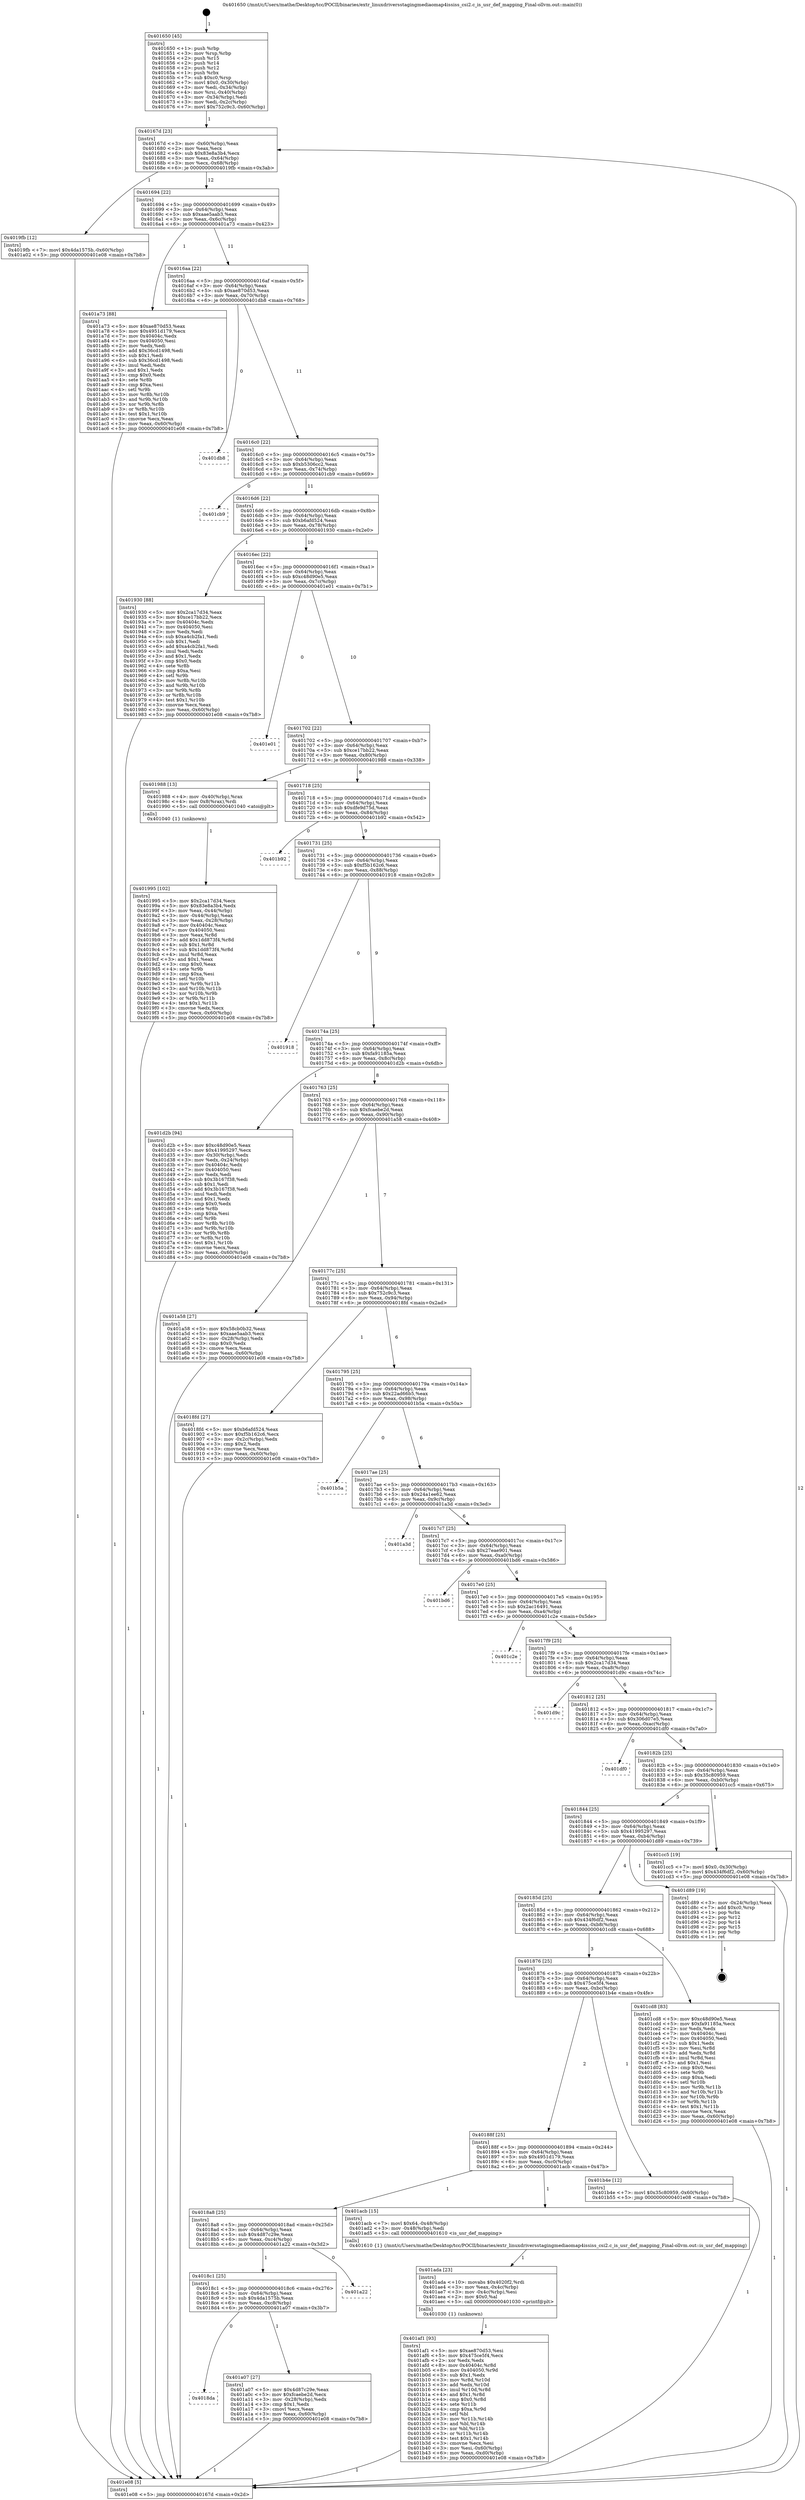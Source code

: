 digraph "0x401650" {
  label = "0x401650 (/mnt/c/Users/mathe/Desktop/tcc/POCII/binaries/extr_linuxdriversstagingmediaomap4ississ_csi2.c_is_usr_def_mapping_Final-ollvm.out::main(0))"
  labelloc = "t"
  node[shape=record]

  Entry [label="",width=0.3,height=0.3,shape=circle,fillcolor=black,style=filled]
  "0x40167d" [label="{
     0x40167d [23]\l
     | [instrs]\l
     &nbsp;&nbsp;0x40167d \<+3\>: mov -0x60(%rbp),%eax\l
     &nbsp;&nbsp;0x401680 \<+2\>: mov %eax,%ecx\l
     &nbsp;&nbsp;0x401682 \<+6\>: sub $0x83e8a3b4,%ecx\l
     &nbsp;&nbsp;0x401688 \<+3\>: mov %eax,-0x64(%rbp)\l
     &nbsp;&nbsp;0x40168b \<+3\>: mov %ecx,-0x68(%rbp)\l
     &nbsp;&nbsp;0x40168e \<+6\>: je 00000000004019fb \<main+0x3ab\>\l
  }"]
  "0x4019fb" [label="{
     0x4019fb [12]\l
     | [instrs]\l
     &nbsp;&nbsp;0x4019fb \<+7\>: movl $0x4da1575b,-0x60(%rbp)\l
     &nbsp;&nbsp;0x401a02 \<+5\>: jmp 0000000000401e08 \<main+0x7b8\>\l
  }"]
  "0x401694" [label="{
     0x401694 [22]\l
     | [instrs]\l
     &nbsp;&nbsp;0x401694 \<+5\>: jmp 0000000000401699 \<main+0x49\>\l
     &nbsp;&nbsp;0x401699 \<+3\>: mov -0x64(%rbp),%eax\l
     &nbsp;&nbsp;0x40169c \<+5\>: sub $0xaae5aab3,%eax\l
     &nbsp;&nbsp;0x4016a1 \<+3\>: mov %eax,-0x6c(%rbp)\l
     &nbsp;&nbsp;0x4016a4 \<+6\>: je 0000000000401a73 \<main+0x423\>\l
  }"]
  Exit [label="",width=0.3,height=0.3,shape=circle,fillcolor=black,style=filled,peripheries=2]
  "0x401a73" [label="{
     0x401a73 [88]\l
     | [instrs]\l
     &nbsp;&nbsp;0x401a73 \<+5\>: mov $0xae870d53,%eax\l
     &nbsp;&nbsp;0x401a78 \<+5\>: mov $0x4951d179,%ecx\l
     &nbsp;&nbsp;0x401a7d \<+7\>: mov 0x40404c,%edx\l
     &nbsp;&nbsp;0x401a84 \<+7\>: mov 0x404050,%esi\l
     &nbsp;&nbsp;0x401a8b \<+2\>: mov %edx,%edi\l
     &nbsp;&nbsp;0x401a8d \<+6\>: add $0x36cd1498,%edi\l
     &nbsp;&nbsp;0x401a93 \<+3\>: sub $0x1,%edi\l
     &nbsp;&nbsp;0x401a96 \<+6\>: sub $0x36cd1498,%edi\l
     &nbsp;&nbsp;0x401a9c \<+3\>: imul %edi,%edx\l
     &nbsp;&nbsp;0x401a9f \<+3\>: and $0x1,%edx\l
     &nbsp;&nbsp;0x401aa2 \<+3\>: cmp $0x0,%edx\l
     &nbsp;&nbsp;0x401aa5 \<+4\>: sete %r8b\l
     &nbsp;&nbsp;0x401aa9 \<+3\>: cmp $0xa,%esi\l
     &nbsp;&nbsp;0x401aac \<+4\>: setl %r9b\l
     &nbsp;&nbsp;0x401ab0 \<+3\>: mov %r8b,%r10b\l
     &nbsp;&nbsp;0x401ab3 \<+3\>: and %r9b,%r10b\l
     &nbsp;&nbsp;0x401ab6 \<+3\>: xor %r9b,%r8b\l
     &nbsp;&nbsp;0x401ab9 \<+3\>: or %r8b,%r10b\l
     &nbsp;&nbsp;0x401abc \<+4\>: test $0x1,%r10b\l
     &nbsp;&nbsp;0x401ac0 \<+3\>: cmovne %ecx,%eax\l
     &nbsp;&nbsp;0x401ac3 \<+3\>: mov %eax,-0x60(%rbp)\l
     &nbsp;&nbsp;0x401ac6 \<+5\>: jmp 0000000000401e08 \<main+0x7b8\>\l
  }"]
  "0x4016aa" [label="{
     0x4016aa [22]\l
     | [instrs]\l
     &nbsp;&nbsp;0x4016aa \<+5\>: jmp 00000000004016af \<main+0x5f\>\l
     &nbsp;&nbsp;0x4016af \<+3\>: mov -0x64(%rbp),%eax\l
     &nbsp;&nbsp;0x4016b2 \<+5\>: sub $0xae870d53,%eax\l
     &nbsp;&nbsp;0x4016b7 \<+3\>: mov %eax,-0x70(%rbp)\l
     &nbsp;&nbsp;0x4016ba \<+6\>: je 0000000000401db8 \<main+0x768\>\l
  }"]
  "0x401af1" [label="{
     0x401af1 [93]\l
     | [instrs]\l
     &nbsp;&nbsp;0x401af1 \<+5\>: mov $0xae870d53,%esi\l
     &nbsp;&nbsp;0x401af6 \<+5\>: mov $0x475ce5f4,%ecx\l
     &nbsp;&nbsp;0x401afb \<+2\>: xor %edx,%edx\l
     &nbsp;&nbsp;0x401afd \<+8\>: mov 0x40404c,%r8d\l
     &nbsp;&nbsp;0x401b05 \<+8\>: mov 0x404050,%r9d\l
     &nbsp;&nbsp;0x401b0d \<+3\>: sub $0x1,%edx\l
     &nbsp;&nbsp;0x401b10 \<+3\>: mov %r8d,%r10d\l
     &nbsp;&nbsp;0x401b13 \<+3\>: add %edx,%r10d\l
     &nbsp;&nbsp;0x401b16 \<+4\>: imul %r10d,%r8d\l
     &nbsp;&nbsp;0x401b1a \<+4\>: and $0x1,%r8d\l
     &nbsp;&nbsp;0x401b1e \<+4\>: cmp $0x0,%r8d\l
     &nbsp;&nbsp;0x401b22 \<+4\>: sete %r11b\l
     &nbsp;&nbsp;0x401b26 \<+4\>: cmp $0xa,%r9d\l
     &nbsp;&nbsp;0x401b2a \<+3\>: setl %bl\l
     &nbsp;&nbsp;0x401b2d \<+3\>: mov %r11b,%r14b\l
     &nbsp;&nbsp;0x401b30 \<+3\>: and %bl,%r14b\l
     &nbsp;&nbsp;0x401b33 \<+3\>: xor %bl,%r11b\l
     &nbsp;&nbsp;0x401b36 \<+3\>: or %r11b,%r14b\l
     &nbsp;&nbsp;0x401b39 \<+4\>: test $0x1,%r14b\l
     &nbsp;&nbsp;0x401b3d \<+3\>: cmovne %ecx,%esi\l
     &nbsp;&nbsp;0x401b40 \<+3\>: mov %esi,-0x60(%rbp)\l
     &nbsp;&nbsp;0x401b43 \<+6\>: mov %eax,-0xd0(%rbp)\l
     &nbsp;&nbsp;0x401b49 \<+5\>: jmp 0000000000401e08 \<main+0x7b8\>\l
  }"]
  "0x401db8" [label="{
     0x401db8\l
  }", style=dashed]
  "0x4016c0" [label="{
     0x4016c0 [22]\l
     | [instrs]\l
     &nbsp;&nbsp;0x4016c0 \<+5\>: jmp 00000000004016c5 \<main+0x75\>\l
     &nbsp;&nbsp;0x4016c5 \<+3\>: mov -0x64(%rbp),%eax\l
     &nbsp;&nbsp;0x4016c8 \<+5\>: sub $0xb5306cc2,%eax\l
     &nbsp;&nbsp;0x4016cd \<+3\>: mov %eax,-0x74(%rbp)\l
     &nbsp;&nbsp;0x4016d0 \<+6\>: je 0000000000401cb9 \<main+0x669\>\l
  }"]
  "0x401ada" [label="{
     0x401ada [23]\l
     | [instrs]\l
     &nbsp;&nbsp;0x401ada \<+10\>: movabs $0x4020f2,%rdi\l
     &nbsp;&nbsp;0x401ae4 \<+3\>: mov %eax,-0x4c(%rbp)\l
     &nbsp;&nbsp;0x401ae7 \<+3\>: mov -0x4c(%rbp),%esi\l
     &nbsp;&nbsp;0x401aea \<+2\>: mov $0x0,%al\l
     &nbsp;&nbsp;0x401aec \<+5\>: call 0000000000401030 \<printf@plt\>\l
     | [calls]\l
     &nbsp;&nbsp;0x401030 \{1\} (unknown)\l
  }"]
  "0x401cb9" [label="{
     0x401cb9\l
  }", style=dashed]
  "0x4016d6" [label="{
     0x4016d6 [22]\l
     | [instrs]\l
     &nbsp;&nbsp;0x4016d6 \<+5\>: jmp 00000000004016db \<main+0x8b\>\l
     &nbsp;&nbsp;0x4016db \<+3\>: mov -0x64(%rbp),%eax\l
     &nbsp;&nbsp;0x4016de \<+5\>: sub $0xb6afd524,%eax\l
     &nbsp;&nbsp;0x4016e3 \<+3\>: mov %eax,-0x78(%rbp)\l
     &nbsp;&nbsp;0x4016e6 \<+6\>: je 0000000000401930 \<main+0x2e0\>\l
  }"]
  "0x4018da" [label="{
     0x4018da\l
  }", style=dashed]
  "0x401930" [label="{
     0x401930 [88]\l
     | [instrs]\l
     &nbsp;&nbsp;0x401930 \<+5\>: mov $0x2ca17d34,%eax\l
     &nbsp;&nbsp;0x401935 \<+5\>: mov $0xce17bb22,%ecx\l
     &nbsp;&nbsp;0x40193a \<+7\>: mov 0x40404c,%edx\l
     &nbsp;&nbsp;0x401941 \<+7\>: mov 0x404050,%esi\l
     &nbsp;&nbsp;0x401948 \<+2\>: mov %edx,%edi\l
     &nbsp;&nbsp;0x40194a \<+6\>: sub $0xa4cb2fa1,%edi\l
     &nbsp;&nbsp;0x401950 \<+3\>: sub $0x1,%edi\l
     &nbsp;&nbsp;0x401953 \<+6\>: add $0xa4cb2fa1,%edi\l
     &nbsp;&nbsp;0x401959 \<+3\>: imul %edi,%edx\l
     &nbsp;&nbsp;0x40195c \<+3\>: and $0x1,%edx\l
     &nbsp;&nbsp;0x40195f \<+3\>: cmp $0x0,%edx\l
     &nbsp;&nbsp;0x401962 \<+4\>: sete %r8b\l
     &nbsp;&nbsp;0x401966 \<+3\>: cmp $0xa,%esi\l
     &nbsp;&nbsp;0x401969 \<+4\>: setl %r9b\l
     &nbsp;&nbsp;0x40196d \<+3\>: mov %r8b,%r10b\l
     &nbsp;&nbsp;0x401970 \<+3\>: and %r9b,%r10b\l
     &nbsp;&nbsp;0x401973 \<+3\>: xor %r9b,%r8b\l
     &nbsp;&nbsp;0x401976 \<+3\>: or %r8b,%r10b\l
     &nbsp;&nbsp;0x401979 \<+4\>: test $0x1,%r10b\l
     &nbsp;&nbsp;0x40197d \<+3\>: cmovne %ecx,%eax\l
     &nbsp;&nbsp;0x401980 \<+3\>: mov %eax,-0x60(%rbp)\l
     &nbsp;&nbsp;0x401983 \<+5\>: jmp 0000000000401e08 \<main+0x7b8\>\l
  }"]
  "0x4016ec" [label="{
     0x4016ec [22]\l
     | [instrs]\l
     &nbsp;&nbsp;0x4016ec \<+5\>: jmp 00000000004016f1 \<main+0xa1\>\l
     &nbsp;&nbsp;0x4016f1 \<+3\>: mov -0x64(%rbp),%eax\l
     &nbsp;&nbsp;0x4016f4 \<+5\>: sub $0xc48d90e5,%eax\l
     &nbsp;&nbsp;0x4016f9 \<+3\>: mov %eax,-0x7c(%rbp)\l
     &nbsp;&nbsp;0x4016fc \<+6\>: je 0000000000401e01 \<main+0x7b1\>\l
  }"]
  "0x401a07" [label="{
     0x401a07 [27]\l
     | [instrs]\l
     &nbsp;&nbsp;0x401a07 \<+5\>: mov $0x4d87c29e,%eax\l
     &nbsp;&nbsp;0x401a0c \<+5\>: mov $0xfcaebe2d,%ecx\l
     &nbsp;&nbsp;0x401a11 \<+3\>: mov -0x28(%rbp),%edx\l
     &nbsp;&nbsp;0x401a14 \<+3\>: cmp $0x1,%edx\l
     &nbsp;&nbsp;0x401a17 \<+3\>: cmovl %ecx,%eax\l
     &nbsp;&nbsp;0x401a1a \<+3\>: mov %eax,-0x60(%rbp)\l
     &nbsp;&nbsp;0x401a1d \<+5\>: jmp 0000000000401e08 \<main+0x7b8\>\l
  }"]
  "0x401e01" [label="{
     0x401e01\l
  }", style=dashed]
  "0x401702" [label="{
     0x401702 [22]\l
     | [instrs]\l
     &nbsp;&nbsp;0x401702 \<+5\>: jmp 0000000000401707 \<main+0xb7\>\l
     &nbsp;&nbsp;0x401707 \<+3\>: mov -0x64(%rbp),%eax\l
     &nbsp;&nbsp;0x40170a \<+5\>: sub $0xce17bb22,%eax\l
     &nbsp;&nbsp;0x40170f \<+3\>: mov %eax,-0x80(%rbp)\l
     &nbsp;&nbsp;0x401712 \<+6\>: je 0000000000401988 \<main+0x338\>\l
  }"]
  "0x4018c1" [label="{
     0x4018c1 [25]\l
     | [instrs]\l
     &nbsp;&nbsp;0x4018c1 \<+5\>: jmp 00000000004018c6 \<main+0x276\>\l
     &nbsp;&nbsp;0x4018c6 \<+3\>: mov -0x64(%rbp),%eax\l
     &nbsp;&nbsp;0x4018c9 \<+5\>: sub $0x4da1575b,%eax\l
     &nbsp;&nbsp;0x4018ce \<+6\>: mov %eax,-0xc8(%rbp)\l
     &nbsp;&nbsp;0x4018d4 \<+6\>: je 0000000000401a07 \<main+0x3b7\>\l
  }"]
  "0x401988" [label="{
     0x401988 [13]\l
     | [instrs]\l
     &nbsp;&nbsp;0x401988 \<+4\>: mov -0x40(%rbp),%rax\l
     &nbsp;&nbsp;0x40198c \<+4\>: mov 0x8(%rax),%rdi\l
     &nbsp;&nbsp;0x401990 \<+5\>: call 0000000000401040 \<atoi@plt\>\l
     | [calls]\l
     &nbsp;&nbsp;0x401040 \{1\} (unknown)\l
  }"]
  "0x401718" [label="{
     0x401718 [25]\l
     | [instrs]\l
     &nbsp;&nbsp;0x401718 \<+5\>: jmp 000000000040171d \<main+0xcd\>\l
     &nbsp;&nbsp;0x40171d \<+3\>: mov -0x64(%rbp),%eax\l
     &nbsp;&nbsp;0x401720 \<+5\>: sub $0xdfe9d75d,%eax\l
     &nbsp;&nbsp;0x401725 \<+6\>: mov %eax,-0x84(%rbp)\l
     &nbsp;&nbsp;0x40172b \<+6\>: je 0000000000401b92 \<main+0x542\>\l
  }"]
  "0x401a22" [label="{
     0x401a22\l
  }", style=dashed]
  "0x401b92" [label="{
     0x401b92\l
  }", style=dashed]
  "0x401731" [label="{
     0x401731 [25]\l
     | [instrs]\l
     &nbsp;&nbsp;0x401731 \<+5\>: jmp 0000000000401736 \<main+0xe6\>\l
     &nbsp;&nbsp;0x401736 \<+3\>: mov -0x64(%rbp),%eax\l
     &nbsp;&nbsp;0x401739 \<+5\>: sub $0xf5b162c6,%eax\l
     &nbsp;&nbsp;0x40173e \<+6\>: mov %eax,-0x88(%rbp)\l
     &nbsp;&nbsp;0x401744 \<+6\>: je 0000000000401918 \<main+0x2c8\>\l
  }"]
  "0x4018a8" [label="{
     0x4018a8 [25]\l
     | [instrs]\l
     &nbsp;&nbsp;0x4018a8 \<+5\>: jmp 00000000004018ad \<main+0x25d\>\l
     &nbsp;&nbsp;0x4018ad \<+3\>: mov -0x64(%rbp),%eax\l
     &nbsp;&nbsp;0x4018b0 \<+5\>: sub $0x4d87c29e,%eax\l
     &nbsp;&nbsp;0x4018b5 \<+6\>: mov %eax,-0xc4(%rbp)\l
     &nbsp;&nbsp;0x4018bb \<+6\>: je 0000000000401a22 \<main+0x3d2\>\l
  }"]
  "0x401918" [label="{
     0x401918\l
  }", style=dashed]
  "0x40174a" [label="{
     0x40174a [25]\l
     | [instrs]\l
     &nbsp;&nbsp;0x40174a \<+5\>: jmp 000000000040174f \<main+0xff\>\l
     &nbsp;&nbsp;0x40174f \<+3\>: mov -0x64(%rbp),%eax\l
     &nbsp;&nbsp;0x401752 \<+5\>: sub $0xfa91185a,%eax\l
     &nbsp;&nbsp;0x401757 \<+6\>: mov %eax,-0x8c(%rbp)\l
     &nbsp;&nbsp;0x40175d \<+6\>: je 0000000000401d2b \<main+0x6db\>\l
  }"]
  "0x401acb" [label="{
     0x401acb [15]\l
     | [instrs]\l
     &nbsp;&nbsp;0x401acb \<+7\>: movl $0x64,-0x48(%rbp)\l
     &nbsp;&nbsp;0x401ad2 \<+3\>: mov -0x48(%rbp),%edi\l
     &nbsp;&nbsp;0x401ad5 \<+5\>: call 0000000000401610 \<is_usr_def_mapping\>\l
     | [calls]\l
     &nbsp;&nbsp;0x401610 \{1\} (/mnt/c/Users/mathe/Desktop/tcc/POCII/binaries/extr_linuxdriversstagingmediaomap4ississ_csi2.c_is_usr_def_mapping_Final-ollvm.out::is_usr_def_mapping)\l
  }"]
  "0x401d2b" [label="{
     0x401d2b [94]\l
     | [instrs]\l
     &nbsp;&nbsp;0x401d2b \<+5\>: mov $0xc48d90e5,%eax\l
     &nbsp;&nbsp;0x401d30 \<+5\>: mov $0x41995297,%ecx\l
     &nbsp;&nbsp;0x401d35 \<+3\>: mov -0x30(%rbp),%edx\l
     &nbsp;&nbsp;0x401d38 \<+3\>: mov %edx,-0x24(%rbp)\l
     &nbsp;&nbsp;0x401d3b \<+7\>: mov 0x40404c,%edx\l
     &nbsp;&nbsp;0x401d42 \<+7\>: mov 0x404050,%esi\l
     &nbsp;&nbsp;0x401d49 \<+2\>: mov %edx,%edi\l
     &nbsp;&nbsp;0x401d4b \<+6\>: sub $0x3b167f38,%edi\l
     &nbsp;&nbsp;0x401d51 \<+3\>: sub $0x1,%edi\l
     &nbsp;&nbsp;0x401d54 \<+6\>: add $0x3b167f38,%edi\l
     &nbsp;&nbsp;0x401d5a \<+3\>: imul %edi,%edx\l
     &nbsp;&nbsp;0x401d5d \<+3\>: and $0x1,%edx\l
     &nbsp;&nbsp;0x401d60 \<+3\>: cmp $0x0,%edx\l
     &nbsp;&nbsp;0x401d63 \<+4\>: sete %r8b\l
     &nbsp;&nbsp;0x401d67 \<+3\>: cmp $0xa,%esi\l
     &nbsp;&nbsp;0x401d6a \<+4\>: setl %r9b\l
     &nbsp;&nbsp;0x401d6e \<+3\>: mov %r8b,%r10b\l
     &nbsp;&nbsp;0x401d71 \<+3\>: and %r9b,%r10b\l
     &nbsp;&nbsp;0x401d74 \<+3\>: xor %r9b,%r8b\l
     &nbsp;&nbsp;0x401d77 \<+3\>: or %r8b,%r10b\l
     &nbsp;&nbsp;0x401d7a \<+4\>: test $0x1,%r10b\l
     &nbsp;&nbsp;0x401d7e \<+3\>: cmovne %ecx,%eax\l
     &nbsp;&nbsp;0x401d81 \<+3\>: mov %eax,-0x60(%rbp)\l
     &nbsp;&nbsp;0x401d84 \<+5\>: jmp 0000000000401e08 \<main+0x7b8\>\l
  }"]
  "0x401763" [label="{
     0x401763 [25]\l
     | [instrs]\l
     &nbsp;&nbsp;0x401763 \<+5\>: jmp 0000000000401768 \<main+0x118\>\l
     &nbsp;&nbsp;0x401768 \<+3\>: mov -0x64(%rbp),%eax\l
     &nbsp;&nbsp;0x40176b \<+5\>: sub $0xfcaebe2d,%eax\l
     &nbsp;&nbsp;0x401770 \<+6\>: mov %eax,-0x90(%rbp)\l
     &nbsp;&nbsp;0x401776 \<+6\>: je 0000000000401a58 \<main+0x408\>\l
  }"]
  "0x40188f" [label="{
     0x40188f [25]\l
     | [instrs]\l
     &nbsp;&nbsp;0x40188f \<+5\>: jmp 0000000000401894 \<main+0x244\>\l
     &nbsp;&nbsp;0x401894 \<+3\>: mov -0x64(%rbp),%eax\l
     &nbsp;&nbsp;0x401897 \<+5\>: sub $0x4951d179,%eax\l
     &nbsp;&nbsp;0x40189c \<+6\>: mov %eax,-0xc0(%rbp)\l
     &nbsp;&nbsp;0x4018a2 \<+6\>: je 0000000000401acb \<main+0x47b\>\l
  }"]
  "0x401a58" [label="{
     0x401a58 [27]\l
     | [instrs]\l
     &nbsp;&nbsp;0x401a58 \<+5\>: mov $0x58cb0b32,%eax\l
     &nbsp;&nbsp;0x401a5d \<+5\>: mov $0xaae5aab3,%ecx\l
     &nbsp;&nbsp;0x401a62 \<+3\>: mov -0x28(%rbp),%edx\l
     &nbsp;&nbsp;0x401a65 \<+3\>: cmp $0x0,%edx\l
     &nbsp;&nbsp;0x401a68 \<+3\>: cmove %ecx,%eax\l
     &nbsp;&nbsp;0x401a6b \<+3\>: mov %eax,-0x60(%rbp)\l
     &nbsp;&nbsp;0x401a6e \<+5\>: jmp 0000000000401e08 \<main+0x7b8\>\l
  }"]
  "0x40177c" [label="{
     0x40177c [25]\l
     | [instrs]\l
     &nbsp;&nbsp;0x40177c \<+5\>: jmp 0000000000401781 \<main+0x131\>\l
     &nbsp;&nbsp;0x401781 \<+3\>: mov -0x64(%rbp),%eax\l
     &nbsp;&nbsp;0x401784 \<+5\>: sub $0x752c9c3,%eax\l
     &nbsp;&nbsp;0x401789 \<+6\>: mov %eax,-0x94(%rbp)\l
     &nbsp;&nbsp;0x40178f \<+6\>: je 00000000004018fd \<main+0x2ad\>\l
  }"]
  "0x401b4e" [label="{
     0x401b4e [12]\l
     | [instrs]\l
     &nbsp;&nbsp;0x401b4e \<+7\>: movl $0x35c80959,-0x60(%rbp)\l
     &nbsp;&nbsp;0x401b55 \<+5\>: jmp 0000000000401e08 \<main+0x7b8\>\l
  }"]
  "0x4018fd" [label="{
     0x4018fd [27]\l
     | [instrs]\l
     &nbsp;&nbsp;0x4018fd \<+5\>: mov $0xb6afd524,%eax\l
     &nbsp;&nbsp;0x401902 \<+5\>: mov $0xf5b162c6,%ecx\l
     &nbsp;&nbsp;0x401907 \<+3\>: mov -0x2c(%rbp),%edx\l
     &nbsp;&nbsp;0x40190a \<+3\>: cmp $0x2,%edx\l
     &nbsp;&nbsp;0x40190d \<+3\>: cmovne %ecx,%eax\l
     &nbsp;&nbsp;0x401910 \<+3\>: mov %eax,-0x60(%rbp)\l
     &nbsp;&nbsp;0x401913 \<+5\>: jmp 0000000000401e08 \<main+0x7b8\>\l
  }"]
  "0x401795" [label="{
     0x401795 [25]\l
     | [instrs]\l
     &nbsp;&nbsp;0x401795 \<+5\>: jmp 000000000040179a \<main+0x14a\>\l
     &nbsp;&nbsp;0x40179a \<+3\>: mov -0x64(%rbp),%eax\l
     &nbsp;&nbsp;0x40179d \<+5\>: sub $0x22ad66b5,%eax\l
     &nbsp;&nbsp;0x4017a2 \<+6\>: mov %eax,-0x98(%rbp)\l
     &nbsp;&nbsp;0x4017a8 \<+6\>: je 0000000000401b5a \<main+0x50a\>\l
  }"]
  "0x401e08" [label="{
     0x401e08 [5]\l
     | [instrs]\l
     &nbsp;&nbsp;0x401e08 \<+5\>: jmp 000000000040167d \<main+0x2d\>\l
  }"]
  "0x401650" [label="{
     0x401650 [45]\l
     | [instrs]\l
     &nbsp;&nbsp;0x401650 \<+1\>: push %rbp\l
     &nbsp;&nbsp;0x401651 \<+3\>: mov %rsp,%rbp\l
     &nbsp;&nbsp;0x401654 \<+2\>: push %r15\l
     &nbsp;&nbsp;0x401656 \<+2\>: push %r14\l
     &nbsp;&nbsp;0x401658 \<+2\>: push %r12\l
     &nbsp;&nbsp;0x40165a \<+1\>: push %rbx\l
     &nbsp;&nbsp;0x40165b \<+7\>: sub $0xc0,%rsp\l
     &nbsp;&nbsp;0x401662 \<+7\>: movl $0x0,-0x30(%rbp)\l
     &nbsp;&nbsp;0x401669 \<+3\>: mov %edi,-0x34(%rbp)\l
     &nbsp;&nbsp;0x40166c \<+4\>: mov %rsi,-0x40(%rbp)\l
     &nbsp;&nbsp;0x401670 \<+3\>: mov -0x34(%rbp),%edi\l
     &nbsp;&nbsp;0x401673 \<+3\>: mov %edi,-0x2c(%rbp)\l
     &nbsp;&nbsp;0x401676 \<+7\>: movl $0x752c9c3,-0x60(%rbp)\l
  }"]
  "0x401995" [label="{
     0x401995 [102]\l
     | [instrs]\l
     &nbsp;&nbsp;0x401995 \<+5\>: mov $0x2ca17d34,%ecx\l
     &nbsp;&nbsp;0x40199a \<+5\>: mov $0x83e8a3b4,%edx\l
     &nbsp;&nbsp;0x40199f \<+3\>: mov %eax,-0x44(%rbp)\l
     &nbsp;&nbsp;0x4019a2 \<+3\>: mov -0x44(%rbp),%eax\l
     &nbsp;&nbsp;0x4019a5 \<+3\>: mov %eax,-0x28(%rbp)\l
     &nbsp;&nbsp;0x4019a8 \<+7\>: mov 0x40404c,%eax\l
     &nbsp;&nbsp;0x4019af \<+7\>: mov 0x404050,%esi\l
     &nbsp;&nbsp;0x4019b6 \<+3\>: mov %eax,%r8d\l
     &nbsp;&nbsp;0x4019b9 \<+7\>: add $0x1dd873f4,%r8d\l
     &nbsp;&nbsp;0x4019c0 \<+4\>: sub $0x1,%r8d\l
     &nbsp;&nbsp;0x4019c4 \<+7\>: sub $0x1dd873f4,%r8d\l
     &nbsp;&nbsp;0x4019cb \<+4\>: imul %r8d,%eax\l
     &nbsp;&nbsp;0x4019cf \<+3\>: and $0x1,%eax\l
     &nbsp;&nbsp;0x4019d2 \<+3\>: cmp $0x0,%eax\l
     &nbsp;&nbsp;0x4019d5 \<+4\>: sete %r9b\l
     &nbsp;&nbsp;0x4019d9 \<+3\>: cmp $0xa,%esi\l
     &nbsp;&nbsp;0x4019dc \<+4\>: setl %r10b\l
     &nbsp;&nbsp;0x4019e0 \<+3\>: mov %r9b,%r11b\l
     &nbsp;&nbsp;0x4019e3 \<+3\>: and %r10b,%r11b\l
     &nbsp;&nbsp;0x4019e6 \<+3\>: xor %r10b,%r9b\l
     &nbsp;&nbsp;0x4019e9 \<+3\>: or %r9b,%r11b\l
     &nbsp;&nbsp;0x4019ec \<+4\>: test $0x1,%r11b\l
     &nbsp;&nbsp;0x4019f0 \<+3\>: cmovne %edx,%ecx\l
     &nbsp;&nbsp;0x4019f3 \<+3\>: mov %ecx,-0x60(%rbp)\l
     &nbsp;&nbsp;0x4019f6 \<+5\>: jmp 0000000000401e08 \<main+0x7b8\>\l
  }"]
  "0x401876" [label="{
     0x401876 [25]\l
     | [instrs]\l
     &nbsp;&nbsp;0x401876 \<+5\>: jmp 000000000040187b \<main+0x22b\>\l
     &nbsp;&nbsp;0x40187b \<+3\>: mov -0x64(%rbp),%eax\l
     &nbsp;&nbsp;0x40187e \<+5\>: sub $0x475ce5f4,%eax\l
     &nbsp;&nbsp;0x401883 \<+6\>: mov %eax,-0xbc(%rbp)\l
     &nbsp;&nbsp;0x401889 \<+6\>: je 0000000000401b4e \<main+0x4fe\>\l
  }"]
  "0x401b5a" [label="{
     0x401b5a\l
  }", style=dashed]
  "0x4017ae" [label="{
     0x4017ae [25]\l
     | [instrs]\l
     &nbsp;&nbsp;0x4017ae \<+5\>: jmp 00000000004017b3 \<main+0x163\>\l
     &nbsp;&nbsp;0x4017b3 \<+3\>: mov -0x64(%rbp),%eax\l
     &nbsp;&nbsp;0x4017b6 \<+5\>: sub $0x24a1ee62,%eax\l
     &nbsp;&nbsp;0x4017bb \<+6\>: mov %eax,-0x9c(%rbp)\l
     &nbsp;&nbsp;0x4017c1 \<+6\>: je 0000000000401a3d \<main+0x3ed\>\l
  }"]
  "0x401cd8" [label="{
     0x401cd8 [83]\l
     | [instrs]\l
     &nbsp;&nbsp;0x401cd8 \<+5\>: mov $0xc48d90e5,%eax\l
     &nbsp;&nbsp;0x401cdd \<+5\>: mov $0xfa91185a,%ecx\l
     &nbsp;&nbsp;0x401ce2 \<+2\>: xor %edx,%edx\l
     &nbsp;&nbsp;0x401ce4 \<+7\>: mov 0x40404c,%esi\l
     &nbsp;&nbsp;0x401ceb \<+7\>: mov 0x404050,%edi\l
     &nbsp;&nbsp;0x401cf2 \<+3\>: sub $0x1,%edx\l
     &nbsp;&nbsp;0x401cf5 \<+3\>: mov %esi,%r8d\l
     &nbsp;&nbsp;0x401cf8 \<+3\>: add %edx,%r8d\l
     &nbsp;&nbsp;0x401cfb \<+4\>: imul %r8d,%esi\l
     &nbsp;&nbsp;0x401cff \<+3\>: and $0x1,%esi\l
     &nbsp;&nbsp;0x401d02 \<+3\>: cmp $0x0,%esi\l
     &nbsp;&nbsp;0x401d05 \<+4\>: sete %r9b\l
     &nbsp;&nbsp;0x401d09 \<+3\>: cmp $0xa,%edi\l
     &nbsp;&nbsp;0x401d0c \<+4\>: setl %r10b\l
     &nbsp;&nbsp;0x401d10 \<+3\>: mov %r9b,%r11b\l
     &nbsp;&nbsp;0x401d13 \<+3\>: and %r10b,%r11b\l
     &nbsp;&nbsp;0x401d16 \<+3\>: xor %r10b,%r9b\l
     &nbsp;&nbsp;0x401d19 \<+3\>: or %r9b,%r11b\l
     &nbsp;&nbsp;0x401d1c \<+4\>: test $0x1,%r11b\l
     &nbsp;&nbsp;0x401d20 \<+3\>: cmovne %ecx,%eax\l
     &nbsp;&nbsp;0x401d23 \<+3\>: mov %eax,-0x60(%rbp)\l
     &nbsp;&nbsp;0x401d26 \<+5\>: jmp 0000000000401e08 \<main+0x7b8\>\l
  }"]
  "0x401a3d" [label="{
     0x401a3d\l
  }", style=dashed]
  "0x4017c7" [label="{
     0x4017c7 [25]\l
     | [instrs]\l
     &nbsp;&nbsp;0x4017c7 \<+5\>: jmp 00000000004017cc \<main+0x17c\>\l
     &nbsp;&nbsp;0x4017cc \<+3\>: mov -0x64(%rbp),%eax\l
     &nbsp;&nbsp;0x4017cf \<+5\>: sub $0x27eae901,%eax\l
     &nbsp;&nbsp;0x4017d4 \<+6\>: mov %eax,-0xa0(%rbp)\l
     &nbsp;&nbsp;0x4017da \<+6\>: je 0000000000401bd6 \<main+0x586\>\l
  }"]
  "0x40185d" [label="{
     0x40185d [25]\l
     | [instrs]\l
     &nbsp;&nbsp;0x40185d \<+5\>: jmp 0000000000401862 \<main+0x212\>\l
     &nbsp;&nbsp;0x401862 \<+3\>: mov -0x64(%rbp),%eax\l
     &nbsp;&nbsp;0x401865 \<+5\>: sub $0x434f6df2,%eax\l
     &nbsp;&nbsp;0x40186a \<+6\>: mov %eax,-0xb8(%rbp)\l
     &nbsp;&nbsp;0x401870 \<+6\>: je 0000000000401cd8 \<main+0x688\>\l
  }"]
  "0x401bd6" [label="{
     0x401bd6\l
  }", style=dashed]
  "0x4017e0" [label="{
     0x4017e0 [25]\l
     | [instrs]\l
     &nbsp;&nbsp;0x4017e0 \<+5\>: jmp 00000000004017e5 \<main+0x195\>\l
     &nbsp;&nbsp;0x4017e5 \<+3\>: mov -0x64(%rbp),%eax\l
     &nbsp;&nbsp;0x4017e8 \<+5\>: sub $0x2ac16491,%eax\l
     &nbsp;&nbsp;0x4017ed \<+6\>: mov %eax,-0xa4(%rbp)\l
     &nbsp;&nbsp;0x4017f3 \<+6\>: je 0000000000401c2e \<main+0x5de\>\l
  }"]
  "0x401d89" [label="{
     0x401d89 [19]\l
     | [instrs]\l
     &nbsp;&nbsp;0x401d89 \<+3\>: mov -0x24(%rbp),%eax\l
     &nbsp;&nbsp;0x401d8c \<+7\>: add $0xc0,%rsp\l
     &nbsp;&nbsp;0x401d93 \<+1\>: pop %rbx\l
     &nbsp;&nbsp;0x401d94 \<+2\>: pop %r12\l
     &nbsp;&nbsp;0x401d96 \<+2\>: pop %r14\l
     &nbsp;&nbsp;0x401d98 \<+2\>: pop %r15\l
     &nbsp;&nbsp;0x401d9a \<+1\>: pop %rbp\l
     &nbsp;&nbsp;0x401d9b \<+1\>: ret\l
  }"]
  "0x401c2e" [label="{
     0x401c2e\l
  }", style=dashed]
  "0x4017f9" [label="{
     0x4017f9 [25]\l
     | [instrs]\l
     &nbsp;&nbsp;0x4017f9 \<+5\>: jmp 00000000004017fe \<main+0x1ae\>\l
     &nbsp;&nbsp;0x4017fe \<+3\>: mov -0x64(%rbp),%eax\l
     &nbsp;&nbsp;0x401801 \<+5\>: sub $0x2ca17d34,%eax\l
     &nbsp;&nbsp;0x401806 \<+6\>: mov %eax,-0xa8(%rbp)\l
     &nbsp;&nbsp;0x40180c \<+6\>: je 0000000000401d9c \<main+0x74c\>\l
  }"]
  "0x401844" [label="{
     0x401844 [25]\l
     | [instrs]\l
     &nbsp;&nbsp;0x401844 \<+5\>: jmp 0000000000401849 \<main+0x1f9\>\l
     &nbsp;&nbsp;0x401849 \<+3\>: mov -0x64(%rbp),%eax\l
     &nbsp;&nbsp;0x40184c \<+5\>: sub $0x41995297,%eax\l
     &nbsp;&nbsp;0x401851 \<+6\>: mov %eax,-0xb4(%rbp)\l
     &nbsp;&nbsp;0x401857 \<+6\>: je 0000000000401d89 \<main+0x739\>\l
  }"]
  "0x401d9c" [label="{
     0x401d9c\l
  }", style=dashed]
  "0x401812" [label="{
     0x401812 [25]\l
     | [instrs]\l
     &nbsp;&nbsp;0x401812 \<+5\>: jmp 0000000000401817 \<main+0x1c7\>\l
     &nbsp;&nbsp;0x401817 \<+3\>: mov -0x64(%rbp),%eax\l
     &nbsp;&nbsp;0x40181a \<+5\>: sub $0x306d07e5,%eax\l
     &nbsp;&nbsp;0x40181f \<+6\>: mov %eax,-0xac(%rbp)\l
     &nbsp;&nbsp;0x401825 \<+6\>: je 0000000000401df0 \<main+0x7a0\>\l
  }"]
  "0x401cc5" [label="{
     0x401cc5 [19]\l
     | [instrs]\l
     &nbsp;&nbsp;0x401cc5 \<+7\>: movl $0x0,-0x30(%rbp)\l
     &nbsp;&nbsp;0x401ccc \<+7\>: movl $0x434f6df2,-0x60(%rbp)\l
     &nbsp;&nbsp;0x401cd3 \<+5\>: jmp 0000000000401e08 \<main+0x7b8\>\l
  }"]
  "0x401df0" [label="{
     0x401df0\l
  }", style=dashed]
  "0x40182b" [label="{
     0x40182b [25]\l
     | [instrs]\l
     &nbsp;&nbsp;0x40182b \<+5\>: jmp 0000000000401830 \<main+0x1e0\>\l
     &nbsp;&nbsp;0x401830 \<+3\>: mov -0x64(%rbp),%eax\l
     &nbsp;&nbsp;0x401833 \<+5\>: sub $0x35c80959,%eax\l
     &nbsp;&nbsp;0x401838 \<+6\>: mov %eax,-0xb0(%rbp)\l
     &nbsp;&nbsp;0x40183e \<+6\>: je 0000000000401cc5 \<main+0x675\>\l
  }"]
  Entry -> "0x401650" [label=" 1"]
  "0x40167d" -> "0x4019fb" [label=" 1"]
  "0x40167d" -> "0x401694" [label=" 12"]
  "0x401d89" -> Exit [label=" 1"]
  "0x401694" -> "0x401a73" [label=" 1"]
  "0x401694" -> "0x4016aa" [label=" 11"]
  "0x401d2b" -> "0x401e08" [label=" 1"]
  "0x4016aa" -> "0x401db8" [label=" 0"]
  "0x4016aa" -> "0x4016c0" [label=" 11"]
  "0x401cd8" -> "0x401e08" [label=" 1"]
  "0x4016c0" -> "0x401cb9" [label=" 0"]
  "0x4016c0" -> "0x4016d6" [label=" 11"]
  "0x401cc5" -> "0x401e08" [label=" 1"]
  "0x4016d6" -> "0x401930" [label=" 1"]
  "0x4016d6" -> "0x4016ec" [label=" 10"]
  "0x401b4e" -> "0x401e08" [label=" 1"]
  "0x4016ec" -> "0x401e01" [label=" 0"]
  "0x4016ec" -> "0x401702" [label=" 10"]
  "0x401af1" -> "0x401e08" [label=" 1"]
  "0x401702" -> "0x401988" [label=" 1"]
  "0x401702" -> "0x401718" [label=" 9"]
  "0x401acb" -> "0x401ada" [label=" 1"]
  "0x401718" -> "0x401b92" [label=" 0"]
  "0x401718" -> "0x401731" [label=" 9"]
  "0x401a73" -> "0x401e08" [label=" 1"]
  "0x401731" -> "0x401918" [label=" 0"]
  "0x401731" -> "0x40174a" [label=" 9"]
  "0x401a07" -> "0x401e08" [label=" 1"]
  "0x40174a" -> "0x401d2b" [label=" 1"]
  "0x40174a" -> "0x401763" [label=" 8"]
  "0x4018c1" -> "0x4018da" [label=" 0"]
  "0x401763" -> "0x401a58" [label=" 1"]
  "0x401763" -> "0x40177c" [label=" 7"]
  "0x401ada" -> "0x401af1" [label=" 1"]
  "0x40177c" -> "0x4018fd" [label=" 1"]
  "0x40177c" -> "0x401795" [label=" 6"]
  "0x4018fd" -> "0x401e08" [label=" 1"]
  "0x401650" -> "0x40167d" [label=" 1"]
  "0x401e08" -> "0x40167d" [label=" 12"]
  "0x401930" -> "0x401e08" [label=" 1"]
  "0x401988" -> "0x401995" [label=" 1"]
  "0x401995" -> "0x401e08" [label=" 1"]
  "0x4019fb" -> "0x401e08" [label=" 1"]
  "0x4018a8" -> "0x4018c1" [label=" 1"]
  "0x401795" -> "0x401b5a" [label=" 0"]
  "0x401795" -> "0x4017ae" [label=" 6"]
  "0x401a58" -> "0x401e08" [label=" 1"]
  "0x4017ae" -> "0x401a3d" [label=" 0"]
  "0x4017ae" -> "0x4017c7" [label=" 6"]
  "0x40188f" -> "0x4018a8" [label=" 1"]
  "0x4017c7" -> "0x401bd6" [label=" 0"]
  "0x4017c7" -> "0x4017e0" [label=" 6"]
  "0x4018c1" -> "0x401a07" [label=" 1"]
  "0x4017e0" -> "0x401c2e" [label=" 0"]
  "0x4017e0" -> "0x4017f9" [label=" 6"]
  "0x401876" -> "0x40188f" [label=" 2"]
  "0x4017f9" -> "0x401d9c" [label=" 0"]
  "0x4017f9" -> "0x401812" [label=" 6"]
  "0x4018a8" -> "0x401a22" [label=" 0"]
  "0x401812" -> "0x401df0" [label=" 0"]
  "0x401812" -> "0x40182b" [label=" 6"]
  "0x40185d" -> "0x401876" [label=" 3"]
  "0x40182b" -> "0x401cc5" [label=" 1"]
  "0x40182b" -> "0x401844" [label=" 5"]
  "0x401876" -> "0x401b4e" [label=" 1"]
  "0x401844" -> "0x401d89" [label=" 1"]
  "0x401844" -> "0x40185d" [label=" 4"]
  "0x40188f" -> "0x401acb" [label=" 1"]
  "0x40185d" -> "0x401cd8" [label=" 1"]
}
